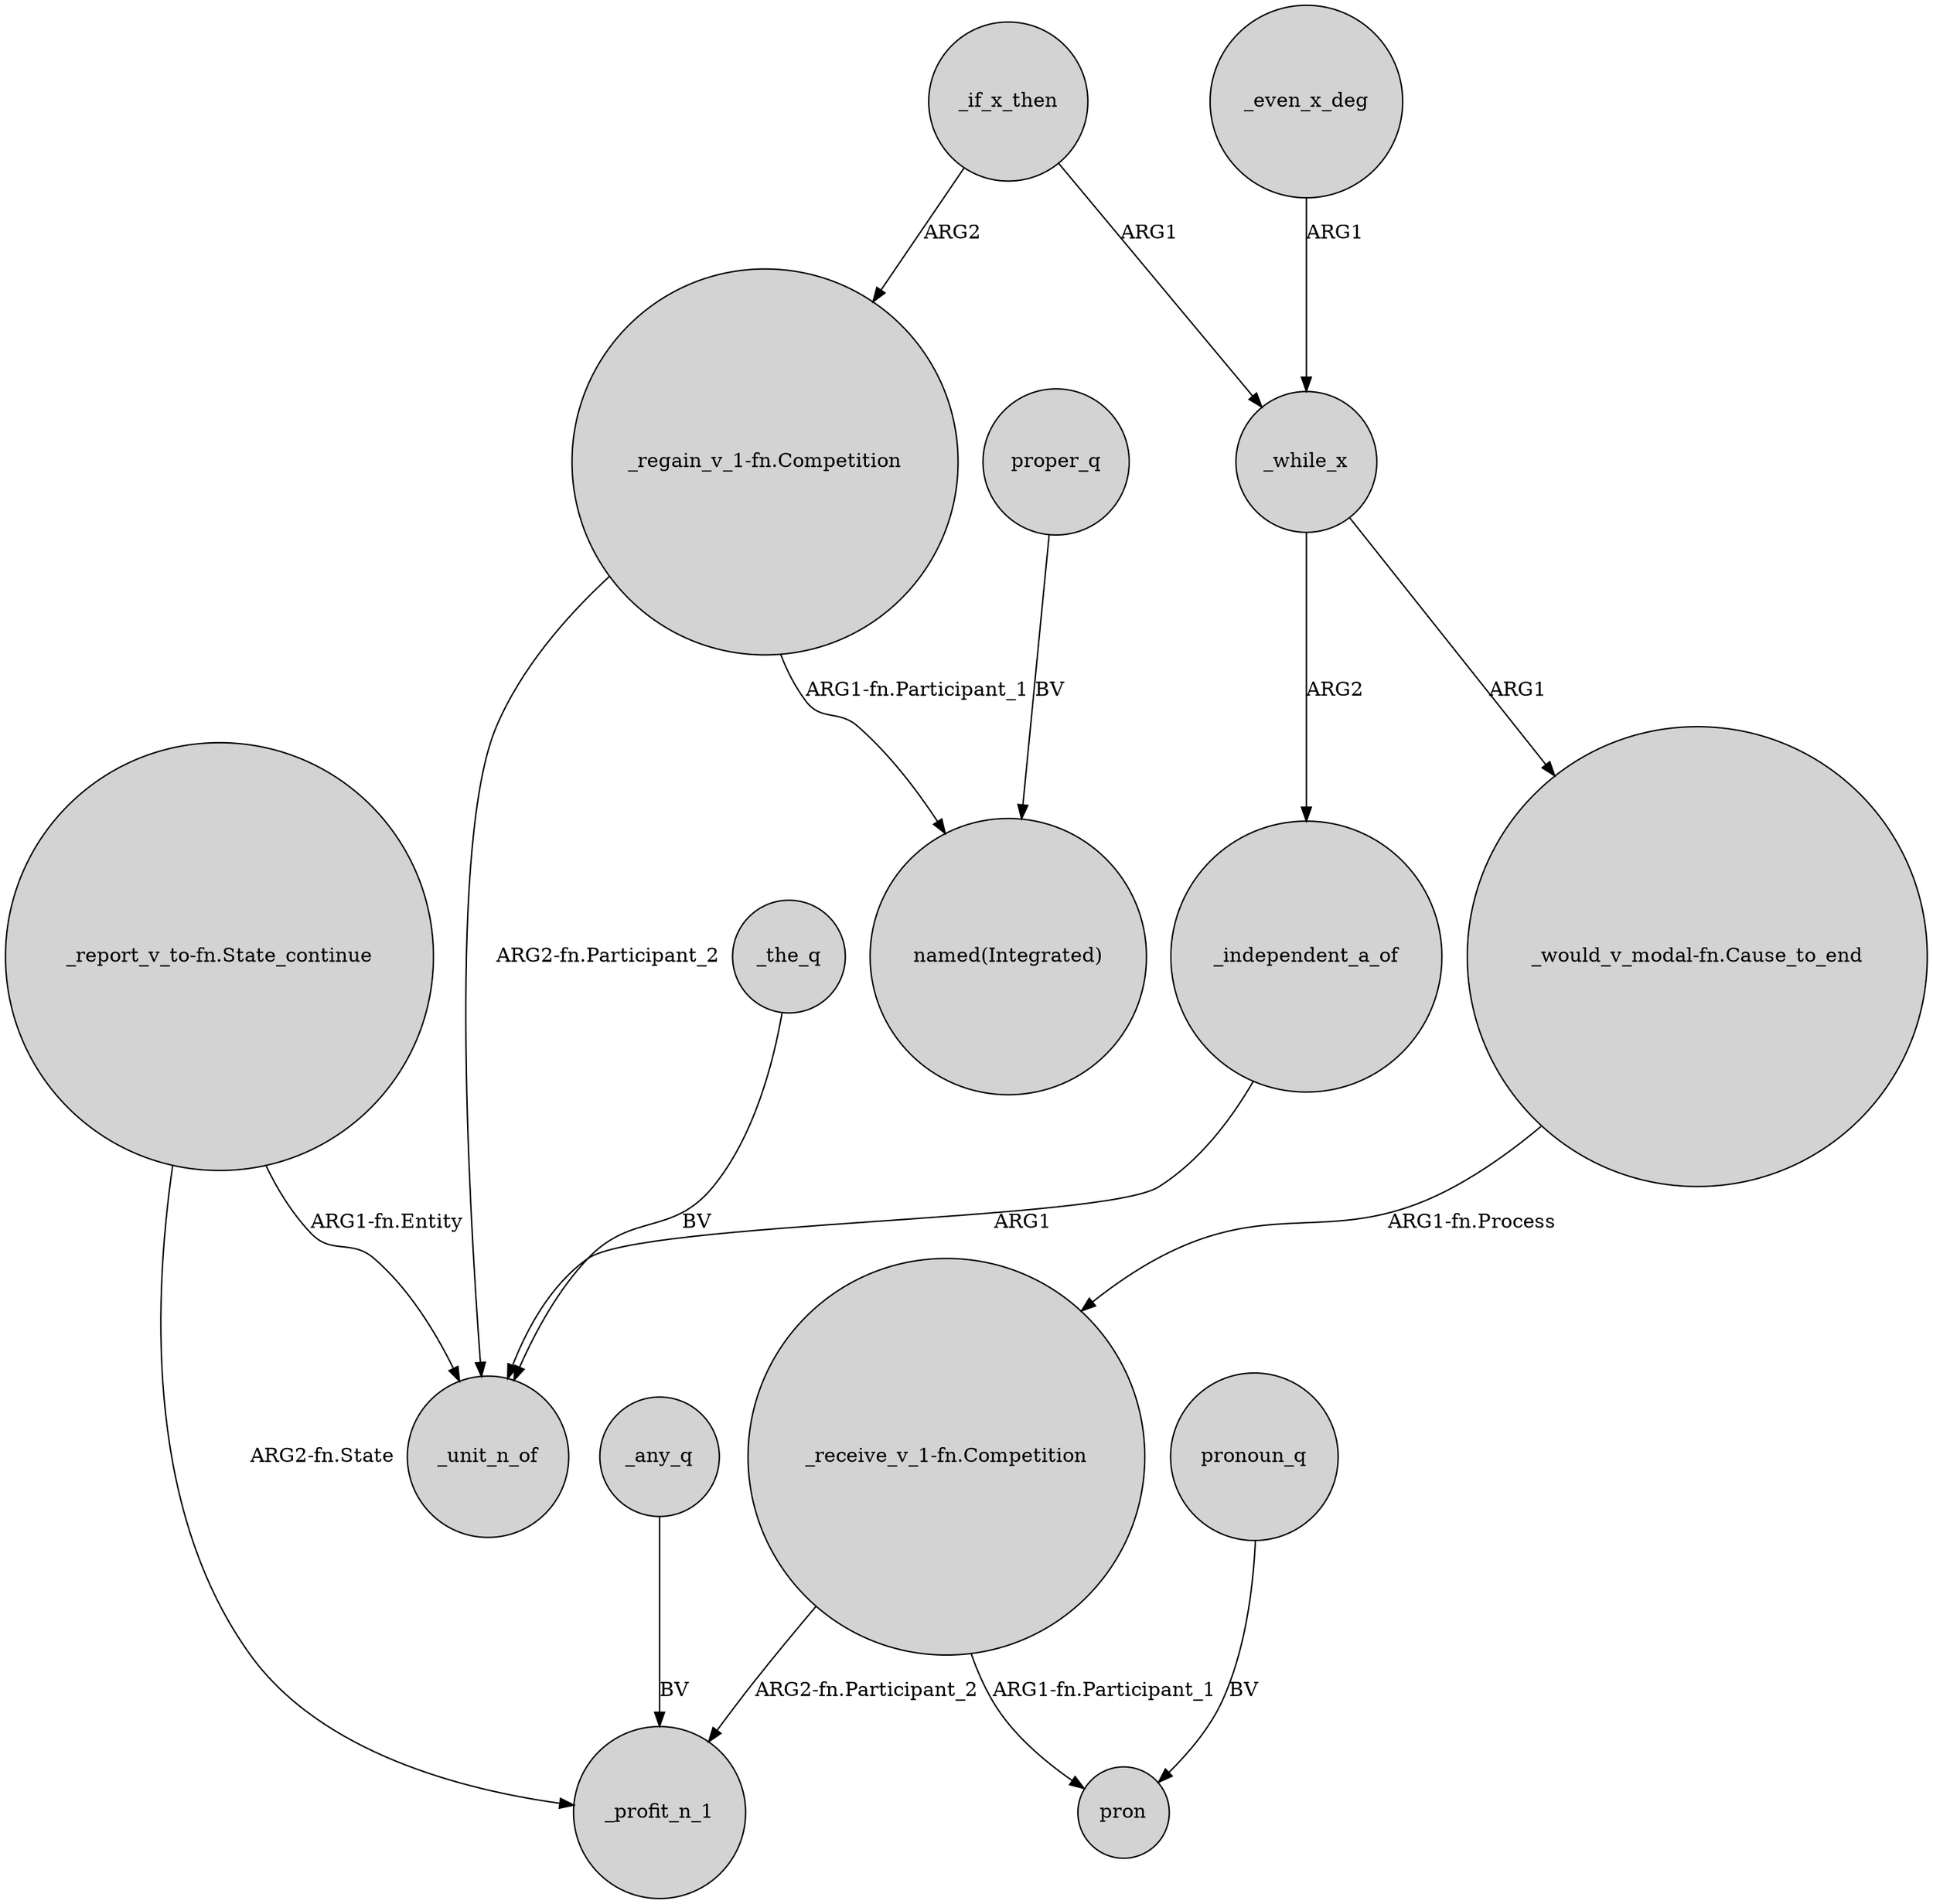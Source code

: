 digraph {
	node [shape=circle style=filled]
	_if_x_then -> "_regain_v_1-fn.Competition" [label=ARG2]
	_any_q -> _profit_n_1 [label=BV]
	_while_x -> "_would_v_modal-fn.Cause_to_end" [label=ARG1]
	"_report_v_to-fn.State_continue" -> _unit_n_of [label="ARG1-fn.Entity"]
	"_regain_v_1-fn.Competition" -> _unit_n_of [label="ARG2-fn.Participant_2"]
	proper_q -> "named(Integrated)" [label=BV]
	_even_x_deg -> _while_x [label=ARG1]
	"_report_v_to-fn.State_continue" -> _profit_n_1 [label="ARG2-fn.State"]
	_while_x -> _independent_a_of [label=ARG2]
	_the_q -> _unit_n_of [label=BV]
	"_receive_v_1-fn.Competition" -> pron [label="ARG1-fn.Participant_1"]
	_if_x_then -> _while_x [label=ARG1]
	pronoun_q -> pron [label=BV]
	"_regain_v_1-fn.Competition" -> "named(Integrated)" [label="ARG1-fn.Participant_1"]
	"_would_v_modal-fn.Cause_to_end" -> "_receive_v_1-fn.Competition" [label="ARG1-fn.Process"]
	_independent_a_of -> _unit_n_of [label=ARG1]
	"_receive_v_1-fn.Competition" -> _profit_n_1 [label="ARG2-fn.Participant_2"]
}
